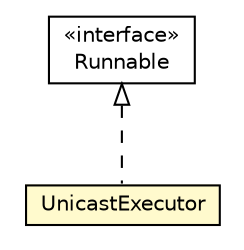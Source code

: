 #!/usr/local/bin/dot
#
# Class diagram 
# Generated by UMLGraph version R5_6-24-gf6e263 (http://www.umlgraph.org/)
#

digraph G {
	edge [fontname="Helvetica",fontsize=10,labelfontname="Helvetica",labelfontsize=10];
	node [fontname="Helvetica",fontsize=10,shape=plaintext];
	nodesep=0.25;
	ranksep=0.5;
	// org.universAAL.middleware.modules.communication.UnicastExecutor
	c371867 [label=<<table title="org.universAAL.middleware.modules.communication.UnicastExecutor" border="0" cellborder="1" cellspacing="0" cellpadding="2" port="p" bgcolor="lemonChiffon" href="./UnicastExecutor.html">
		<tr><td><table border="0" cellspacing="0" cellpadding="1">
<tr><td align="center" balign="center"> UnicastExecutor </td></tr>
		</table></td></tr>
		</table>>, URL="./UnicastExecutor.html", fontname="Helvetica", fontcolor="black", fontsize=10.0];
	//org.universAAL.middleware.modules.communication.UnicastExecutor implements java.lang.Runnable
	c372178:p -> c371867:p [dir=back,arrowtail=empty,style=dashed];
	// java.lang.Runnable
	c372178 [label=<<table title="java.lang.Runnable" border="0" cellborder="1" cellspacing="0" cellpadding="2" port="p" href="http://java.sun.com/j2se/1.4.2/docs/api/java/lang/Runnable.html">
		<tr><td><table border="0" cellspacing="0" cellpadding="1">
<tr><td align="center" balign="center"> &#171;interface&#187; </td></tr>
<tr><td align="center" balign="center"> Runnable </td></tr>
		</table></td></tr>
		</table>>, URL="http://java.sun.com/j2se/1.4.2/docs/api/java/lang/Runnable.html", fontname="Helvetica", fontcolor="black", fontsize=10.0];
}

